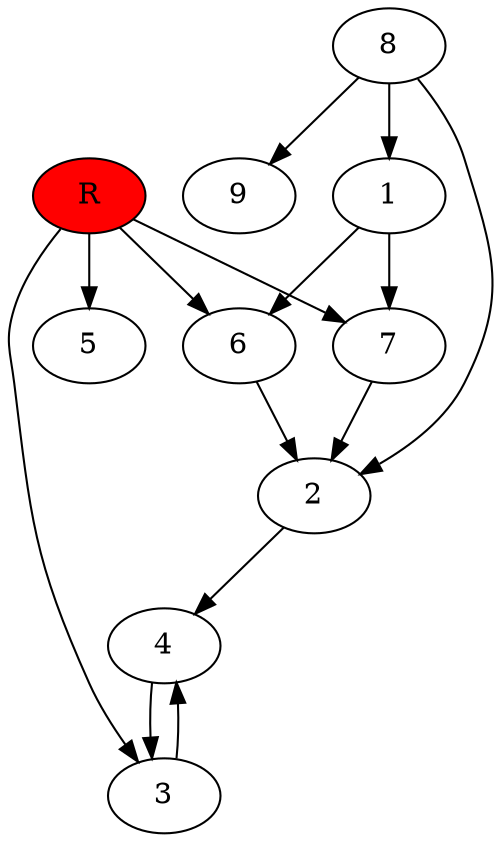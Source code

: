 digraph prb23669 {
	1
	2
	3
	4
	5
	6
	7
	8
	R [fillcolor="#ff0000" style=filled]
	1 -> 6
	1 -> 7
	2 -> 4
	3 -> 4
	4 -> 3
	6 -> 2
	7 -> 2
	8 -> 1
	8 -> 2
	8 -> 9
	R -> 3
	R -> 5
	R -> 6
	R -> 7
}
